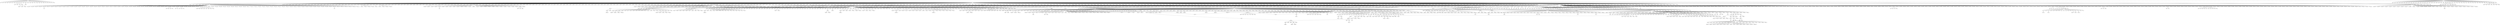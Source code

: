 digraph {
"A"->"A.1"
"A"->"A.11"
"A"->"A.12"
"A"->"A.15"
"A"->"A.16"
"A"->"A.17"
"A"->"A.18"
"A"->"A.19"
"A"->"A.2"
"A.2"->"A.2.2"
"A.2"->"A.2.3"
"A.2"->"A.2.4"
"A.2"->"A.2.5"
"A.2.5"->"A.2.5.1"
"A.2.5"->"A.2.5.2"
"A.2.5"->"A.2.5.3"
"A"->"A.21"
"A"->"A.22"
"A"->"A.23"
"A.23"->"A.23.1"
"A"->"A.24"
"A"->"A.25"
"A"->"A.26"
"A"->"A.27"
"A"->"A.28"
"A"->"A.29"
"A"->"A.3"
"A"->"A.30"
"A"->"A.4"
"A"->"A.5"
"A"->"A.6"
"A"->"A.7"
"A"->"A.9"
"B.1.177.15"->"AA.1"
"B.1.177.15"->"AA.2"
"B.1.177.15"->"AA.3"
"B.1.177.15"->"AA.4"
"B.1.177.15"->"AA.5"
"B.1.177.15"->"AA.6"
"B.1.177.15"->"AA.7"
"B.1.177.15"->"AA.8"
"B.1.160.16"->"AB.1"
"B.1.1.405"->"AC.1"
"B.1.1.315"->"AD.1"
"B.1.1.315"->"AD.2"
"AD.2"->"AD.2.1"
"B.1.1.306"->"AE.1"
"B.1.1.306"->"AE.2"
"B.1.1.306"->"AE.3"
"B.1.1.306"->"AE.4"
"B.1.1.306"->"AE.5"
"B.1.1.306"->"AE.6"
"B.1.1.306"->"AE.7"
"B.1.1.306"->"AE.8"
"B.1.1.305"->"AF.1"
"B.1.1.297"->"AG.1"
"B.1.1.241"->"AH.1"
"B.1.1.241"->"AH.2"
"B.1.1.241"->"AH.3"
"B.1.1.240"->"AJ.1"
"B.1.1.232"->"AK.1"
"B.1.1.232"->"AK.2"
"B.1.1.231"->"AL.1"
"B.1.1.216"->"AM.1"
"B.1.1.216"->"AM.2"
"B.1.1.216"->"AM.3"
"B.1.1.216"->"AM.4"
"B.1.1.200"->"AN.1"
"B.1.1.70"->"AP.1"
"B.1.1.39"->"AQ.1"
"B.1.1.39"->"AQ.2"
"B.1.1.317"->"AS.1"
"B.1.1.317"->"AS.2"
"B.1.1.370"->"AT.1"
"B.1.466.2"->"AU.1"
"B.1.466.2"->"AU.2"
"B.1.466.2"->"AU.3"
"B.1.1.482"->"AV.1"
"B.1.1.464"->"AW.1"
"B.1.617.2"->"AY.1"
"B.1.617.2"->"AY.10"
"B.1.617.2"->"AY.100"
"B.1.617.2"->"AY.101"
"B.1.617.2"->"AY.102"
"AY.102"->"AY.102.1"
"AY.102"->"AY.102.2"
"B.1.617.2"->"AY.103"
"AY.103"->"AY.103.1"
"AY.103"->"AY.103.2"
"B.1.617.2"->"AY.104"
"B.1.617.2"->"AY.105"
"B.1.617.2"->"AY.106"
"B.1.617.2"->"AY.107"
"B.1.617.2"->"AY.108"
"B.1.617.2"->"AY.109"
"B.1.617.2"->"AY.11"
"B.1.617.2"->"AY.110"
"B.1.617.2"->"AY.111"
"B.1.617.2"->"AY.112"
"AY.112"->"AY.112.1"
"AY.112"->"AY.112.2"
"AY.112"->"AY.112.3"
"B.1.617.2"->"AY.113"
"B.1.617.2"->"AY.114"
"B.1.617.2"->"AY.116"
"AY.116"->"AY.116.1"
"B.1.617.2"->"AY.117"
"B.1.617.2"->"AY.118"
"B.1.617.2"->"AY.119"
"AY.119"->"AY.119.1"
"AY.119"->"AY.119.2"
"B.1.617.2"->"AY.120"
"AY.120"->"AY.120.1"
"AY.120"->"AY.120.2"
"AY.120.2"->"AY.120.2.1"
"B.1.617.2"->"AY.121"
"AY.121"->"AY.121.1"
"B.1.617.2"->"AY.122"
"AY.122"->"AY.122.1"
"AY.122"->"AY.122.2"
"AY.122"->"AY.122.3"
"AY.122"->"AY.122.4"
"AY.122"->"AY.122.5"
"AY.122"->"AY.122.6"
"B.1.617.2"->"AY.123"
"AY.123"->"AY.123.1"
"B.1.617.2"->"AY.124"
"AY.124"->"AY.124.1"
"AY.124.1"->"AY.124.1.1"
"B.1.617.2"->"AY.125"
"AY.125"->"AY.125.1"
"B.1.617.2"->"AY.126"
"B.1.617.2"->"AY.127"
"AY.127"->"AY.127.1"
"AY.127"->"AY.127.2"
"AY.127"->"AY.127.3"
"B.1.617.2"->"AY.128"
"B.1.617.2"->"AY.129"
"B.1.617.2"->"AY.13"
"B.1.617.2"->"AY.130"
"B.1.617.2"->"AY.131"
"B.1.617.2"->"AY.132"
"B.1.617.2"->"AY.133"
"B.1.617.2"->"AY.134"
"B.1.617.2"->"AY.14"
"B.1.617.2"->"AY.15"
"B.1.617.2"->"AY.16"
"AY.16"->"AY.16.1"
"B.1.617.2"->"AY.17"
"B.1.617.2"->"AY.18"
"B.1.617.2"->"AY.19"
"B.1.617.2"->"AY.2"
"B.1.617.2"->"AY.20"
"AY.20"->"AY.20.1"
"B.1.617.2"->"AY.21"
"B.1.617.2"->"AY.22"
"B.1.617.2"->"AY.23"
"AY.23"->"AY.23.1"
"AY.23"->"AY.23.2"
"B.1.617.2"->"AY.24"
"AY.24"->"AY.24.1"
"B.1.617.2"->"AY.25"
"AY.25"->"AY.25.1"
"AY.25.1"->"AY.25.1.1"
"AY.25.1"->"AY.25.1.2"
"AY.25"->"AY.25.2"
"AY.25"->"AY.25.3"
"B.1.617.2"->"AY.26"
"AY.26"->"AY.26.1"
"B.1.617.2"->"AY.27"
"B.1.617.2"->"AY.28"
"B.1.617.2"->"AY.29"
"AY.29"->"AY.29.1"
"AY.29"->"AY.29.2"
"B.1.617.2"->"AY.3"
"AY.3"->"AY.3.1"
"AY.3"->"AY.3.2"
"AY.3"->"AY.3.3"
"AY.3"->"AY.3.4"
"B.1.617.2"->"AY.30"
"B.1.617.2"->"AY.31"
"B.1.617.2"->"AY.32"
"B.1.617.2"->"AY.33"
"AY.33"->"AY.33.1"
"AY.33"->"AY.33.2"
"B.1.617.2"->"AY.34"
"AY.34"->"AY.34.1"
"AY.34.1"->"AY.34.1.1"
"AY.34"->"AY.34.2"
"B.1.617.2"->"AY.35"
"B.1.617.2"->"AY.36"
"AY.36"->"AY.36.1"
"B.1.617.2"->"AY.37"
"B.1.617.2"->"AY.38"
"B.1.617.2"->"AY.39"
"AY.39"->"AY.39.1"
"AY.39.1"->"AY.39.1.1"
"AY.39.1"->"AY.39.1.2"
"AY.39.1"->"AY.39.1.3"
"AY.39.1"->"AY.39.1.4"
"AY.39"->"AY.39.2"
"AY.39"->"AY.39.3"
"B.1.617.2"->"AY.4"
"AY.4"->"AY.4.1"
"AY.4"->"AY.4.10"
"AY.4"->"AY.4.11"
"AY.4"->"AY.4.12"
"AY.4"->"AY.4.13"
"AY.4"->"AY.4.14"
"AY.4"->"AY.4.15"
"AY.4"->"AY.4.16"
"AY.4"->"AY.4.17"
"AY.4"->"AY.4.2"
"AY.4.2"->"AY.4.2.1"
"AY.4.2"->"AY.4.2.2"
"AY.4.2"->"AY.4.2.3"
"AY.4.2"->"AY.4.2.4"
"AY.4.2"->"AY.4.2.5"
"AY.4"->"AY.4.3"
"AY.4"->"AY.4.4"
"AY.4"->"AY.4.5"
"AY.4"->"AY.4.6"
"AY.4"->"AY.4.7"
"AY.4"->"AY.4.8"
"AY.4"->"AY.4.9"
"B.1.617.2"->"AY.40"
"B.1.617.2"->"AY.41"
"B.1.617.2"->"AY.42"
"AY.42"->"AY.42.1"
"B.1.617.2"->"AY.43"
"AY.43"->"AY.43.1"
"AY.43"->"AY.43.2"
"AY.43"->"AY.43.3"
"AY.43"->"AY.43.4"
"AY.43"->"AY.43.5"
"AY.43"->"AY.43.6"
"AY.43"->"AY.43.7"
"AY.43"->"AY.43.8"
"AY.43"->"AY.43.9"
"B.1.617.2"->"AY.44"
"B.1.617.2"->"AY.45"
"B.1.617.2"->"AY.46"
"AY.46"->"AY.46.1"
"AY.46"->"AY.46.2"
"AY.46"->"AY.46.3"
"AY.46"->"AY.46.4"
"AY.46"->"AY.46.5"
"AY.46"->"AY.46.6"
"AY.46.6"->"AY.46.6.1"
"B.1.617.2"->"AY.47"
"B.1.617.2"->"AY.48"
"B.1.617.2"->"AY.49"
"B.1.617.2"->"AY.5"
"AY.5"->"AY.5.1"
"AY.5"->"AY.5.2"
"AY.5"->"AY.5.3"
"AY.5"->"AY.5.4"
"AY.5"->"AY.5.5"
"AY.5"->"AY.5.6"
"AY.5"->"AY.5.7"
"B.1.617.2"->"AY.50"
"B.1.617.2"->"AY.51"
"B.1.617.2"->"AY.52"
"B.1.617.2"->"AY.53"
"B.1.617.2"->"AY.54"
"B.1.617.2"->"AY.55"
"B.1.617.2"->"AY.56"
"B.1.617.2"->"AY.57"
"B.1.617.2"->"AY.58"
"B.1.617.2"->"AY.59"
"B.1.617.2"->"AY.6"
"B.1.617.2"->"AY.60"
"B.1.617.2"->"AY.61"
"B.1.617.2"->"AY.62"
"B.1.617.2"->"AY.63"
"B.1.617.2"->"AY.64"
"B.1.617.2"->"AY.65"
"B.1.617.2"->"AY.66"
"B.1.617.2"->"AY.67"
"B.1.617.2"->"AY.68"
"B.1.617.2"->"AY.69"
"B.1.617.2"->"AY.7"
"AY.7"->"AY.7.1"
"AY.7"->"AY.7.2"
"B.1.617.2"->"AY.70"
"B.1.617.2"->"AY.71"
"B.1.617.2"->"AY.72"
"B.1.617.2"->"AY.73"
"B.1.617.2"->"AY.74"
"B.1.617.2"->"AY.75"
"AY.75"->"AY.75.2"
"AY.75"->"AY.75.3"
"B.1.617.2"->"AY.76"
"B.1.617.2"->"AY.77"
"B.1.617.2"->"AY.78"
"B.1.617.2"->"AY.79"
"B.1.617.2"->"AY.8"
"B.1.617.2"->"AY.80"
"B.1.617.2"->"AY.81"
"B.1.617.2"->"AY.82"
"B.1.617.2"->"AY.83"
"B.1.617.2"->"AY.84"
"B.1.617.2"->"AY.85"
"B.1.617.2"->"AY.86"
"B.1.617.2"->"AY.87"
"B.1.617.2"->"AY.88"
"B.1.617.2"->"AY.9"
"AY.9"->"AY.9.2"
"AY.9.2"->"AY.9.2.1"
"AY.9.2"->"AY.9.2.2"
"B.1.617.2"->"AY.90"
"B.1.617.2"->"AY.91"
"AY.91"->"AY.91.1"
"B.1.617.2"->"AY.92"
"B.1.617.2"->"AY.93"
"B.1.617.2"->"AY.94"
"B.1.617.2"->"AY.95"
"B.1.617.2"->"AY.98"
"AY.98"->"AY.98.1"
"AY.98.1"->"AY.98.1.1"
"B.1.617.2"->"AY.99"
"AY.99"->"AY.99.1"
"AY.99"->"AY.99.2"
"B.1.1.318"->"AZ.1"
"B.1.1.318"->"AZ.2"
"AZ.2"->"AZ.2.1"
"B.1.1.318"->"AZ.3"
"B.1.1.318"->"AZ.4"
"B.1.1.318"->"AZ.5"
"B.1.1.318"->"AZ.6"
"B"->"B.1"
"B.1"->"B.1.1"
"B.1.1"->"B.1.1.1"
"B.1.1"->"B.1.1.10"
"B.1.1"->"B.1.1.100"
"B.1.1"->"B.1.1.101"
"B.1.1"->"B.1.1.107"
"B.1.1"->"B.1.1.109"
"B.1.1"->"B.1.1.110"
"B.1.1"->"B.1.1.111"
"B.1.1"->"B.1.1.112"
"B.1.1"->"B.1.1.113"
"B.1.1"->"B.1.1.114"
"B.1.1"->"B.1.1.115"
"B.1.1"->"B.1.1.116"
"B.1.1"->"B.1.1.117"
"B.1.1"->"B.1.1.118"
"B.1.1"->"B.1.1.119"
"B.1.1"->"B.1.1.12"
"B.1.1"->"B.1.1.120"
"B.1.1"->"B.1.1.121"
"B.1.1"->"B.1.1.122"
"B.1.1"->"B.1.1.123"
"B.1.1"->"B.1.1.125"
"B.1.1"->"B.1.1.127"
"B.1.1"->"B.1.1.128"
"B.1.1"->"B.1.1.129"
"B.1.1"->"B.1.1.13"
"B.1.1"->"B.1.1.130"
"B.1.1"->"B.1.1.132"
"B.1.1"->"B.1.1.133"
"B.1.1"->"B.1.1.134"
"B.1.1"->"B.1.1.135"
"B.1.1"->"B.1.1.136"
"B.1.1"->"B.1.1.137"
"B.1.1"->"B.1.1.138"
"B.1.1"->"B.1.1.139"
"B.1.1"->"B.1.1.14"
"B.1.1"->"B.1.1.141"
"B.1.1"->"B.1.1.142"
"B.1.1"->"B.1.1.144"
"B.1.1"->"B.1.1.145"
"B.1.1"->"B.1.1.147"
"B.1.1"->"B.1.1.148"
"B.1.1"->"B.1.1.149"
"B.1.1"->"B.1.1.15"
"B.1.1"->"B.1.1.152"
"B.1.1"->"B.1.1.153"
"B.1.1"->"B.1.1.154"
"B.1.1"->"B.1.1.155"
"B.1.1"->"B.1.1.157"
"B.1.1"->"B.1.1.158"
"B.1.1"->"B.1.1.159"
"B.1.1"->"B.1.1.16"
"B.1.1"->"B.1.1.160"
"B.1.1"->"B.1.1.161"
"B.1.1"->"B.1.1.162"
"B.1.1"->"B.1.1.163"
"B.1.1"->"B.1.1.164"
"B.1.1"->"B.1.1.165"
"B.1.1"->"B.1.1.166"
"B.1.1"->"B.1.1.168"
"B.1.1"->"B.1.1.169"
"B.1.1"->"B.1.1.17"
"B.1.1"->"B.1.1.170"
"B.1.1"->"B.1.1.171"
"B.1.1"->"B.1.1.172"
"B.1.1"->"B.1.1.174"
"B.1.1"->"B.1.1.175"
"B.1.1"->"B.1.1.176"
"B.1.1"->"B.1.1.177"
"B.1.1"->"B.1.1.178"
"B.1.1"->"B.1.1.180"
"B.1.1"->"B.1.1.181"
"B.1.1"->"B.1.1.182"
"B.1.1"->"B.1.1.184"
"B.1.1"->"B.1.1.185"
"B.1.1"->"B.1.1.186"
"B.1.1"->"B.1.1.187"
"B.1.1"->"B.1.1.189"
"B.1.1"->"B.1.1.190"
"B.1.1"->"B.1.1.191"
"B.1.1"->"B.1.1.192"
"B.1.1"->"B.1.1.193"
"B.1.1"->"B.1.1.194"
"B.1.1"->"B.1.1.196"
"B.1.1"->"B.1.1.197"
"B.1.1"->"B.1.1.198"
"B.1.1"->"B.1.1.200"
"B.1.1"->"B.1.1.201"
"B.1.1"->"B.1.1.202"
"B.1.1"->"B.1.1.203"
"B.1.1"->"B.1.1.204"
"B.1.1"->"B.1.1.205"
"B.1.1"->"B.1.1.207"
"B.1.1"->"B.1.1.208"
"B.1.1"->"B.1.1.209"
"B.1.1"->"B.1.1.210"
"B.1.1"->"B.1.1.213"
"B.1.1"->"B.1.1.214"
"B.1.1"->"B.1.1.216"
"B.1.1"->"B.1.1.217"
"B.1.1"->"B.1.1.218"
"B.1.1"->"B.1.1.219"
"B.1.1"->"B.1.1.220"
"B.1.1"->"B.1.1.221"
"B.1.1"->"B.1.1.222"
"B.1.1"->"B.1.1.224"
"B.1.1"->"B.1.1.225"
"B.1.1"->"B.1.1.226"
"B.1.1"->"B.1.1.227"
"B.1.1"->"B.1.1.228"
"B.1.1"->"B.1.1.229"
"B.1.1"->"B.1.1.230"
"B.1.1"->"B.1.1.231"
"B.1.1"->"B.1.1.232"
"B.1.1"->"B.1.1.234"
"B.1.1"->"B.1.1.236"
"B.1.1"->"B.1.1.237"
"B.1.1"->"B.1.1.239"
"B.1.1"->"B.1.1.240"
"B.1.1"->"B.1.1.241"
"B.1.1"->"B.1.1.242"
"B.1.1"->"B.1.1.243"
"B.1.1"->"B.1.1.244"
"B.1.1"->"B.1.1.249"
"B.1.1"->"B.1.1.25"
"B.1.1"->"B.1.1.251"
"B.1.1"->"B.1.1.253"
"B.1.1"->"B.1.1.254"
"B.1.1"->"B.1.1.255"
"B.1.1"->"B.1.1.256"
"B.1.1"->"B.1.1.257"
"B.1.1"->"B.1.1.258"
"B.1.1"->"B.1.1.26"
"B.1.1"->"B.1.1.261"
"B.1.1"->"B.1.1.262"
"B.1.1"->"B.1.1.263"
"B.1.1"->"B.1.1.265"
"B.1.1"->"B.1.1.266"
"B.1.1"->"B.1.1.267"
"B.1.1"->"B.1.1.268"
"B.1.1"->"B.1.1.269"
"B.1.1"->"B.1.1.27"
"B.1.1"->"B.1.1.270"
"B.1.1"->"B.1.1.271"
"B.1.1"->"B.1.1.272"
"B.1.1"->"B.1.1.273"
"B.1.1"->"B.1.1.274"
"B.1.1"->"B.1.1.275"
"B.1.1"->"B.1.1.277"
"B.1.1"->"B.1.1.279"
"B.1.1"->"B.1.1.28"
"B.1.1"->"B.1.1.280"
"B.1.1"->"B.1.1.282"
"B.1.1"->"B.1.1.283"
"B.1.1"->"B.1.1.284"
"B.1.1"->"B.1.1.285"
"B.1.1"->"B.1.1.286"
"B.1.1"->"B.1.1.288"
"B.1.1"->"B.1.1.289"
"B.1.1"->"B.1.1.29"
"B.1.1"->"B.1.1.290"
"B.1.1"->"B.1.1.291"
"B.1.1"->"B.1.1.294"
"B.1.1"->"B.1.1.296"
"B.1.1"->"B.1.1.297"
"B.1.1"->"B.1.1.298"
"B.1.1"->"B.1.1.299"
"B.1.1"->"B.1.1.3"
"B.1.1"->"B.1.1.30"
"B.1.1"->"B.1.1.300"
"B.1.1"->"B.1.1.301"
"B.1.1"->"B.1.1.302"
"B.1.1"->"B.1.1.303"
"B.1.1"->"B.1.1.304"
"B.1.1"->"B.1.1.305"
"B.1.1"->"B.1.1.306"
"B.1.1"->"B.1.1.307"
"B.1.1"->"B.1.1.308"
"B.1.1"->"B.1.1.309"
"B.1.1"->"B.1.1.31"
"B.1.1"->"B.1.1.310"
"B.1.1"->"B.1.1.311"
"B.1.1"->"B.1.1.312"
"B.1.1"->"B.1.1.315"
"B.1.1"->"B.1.1.316"
"B.1.1"->"B.1.1.317"
"B.1.1"->"B.1.1.318"
"B.1.1"->"B.1.1.319"
"B.1.1"->"B.1.1.320"
"B.1.1"->"B.1.1.322"
"B.1.1"->"B.1.1.323"
"B.1.1"->"B.1.1.324"
"B.1.1"->"B.1.1.325"
"B.1.1"->"B.1.1.326"
"B.1.1"->"B.1.1.327"
"B.1.1"->"B.1.1.328"
"B.1.1"->"B.1.1.329"
"B.1.1"->"B.1.1.33"
"B.1.1"->"B.1.1.330"
"B.1.1"->"B.1.1.331"
"B.1.1"->"B.1.1.332"
"B.1.1"->"B.1.1.333"
"B.1.1"->"B.1.1.334"
"B.1.1"->"B.1.1.335"
"B.1.1"->"B.1.1.336"
"B.1.1"->"B.1.1.337"
"B.1.1"->"B.1.1.338"
"B.1.1"->"B.1.1.339"
"B.1.1"->"B.1.1.34"
"B.1.1"->"B.1.1.340"
"B.1.1"->"B.1.1.341"
"B.1.1"->"B.1.1.342"
"B.1.1"->"B.1.1.343"
"B.1.1"->"B.1.1.344"
"B.1.1"->"B.1.1.345"
"B.1.1"->"B.1.1.346"
"B.1.1"->"B.1.1.347"
"B.1.1"->"B.1.1.348"
"B.1.1"->"B.1.1.349"
"B.1.1"->"B.1.1.350"
"B.1.1"->"B.1.1.351"
"B.1.1"->"B.1.1.352"
"B.1.1"->"B.1.1.353"
"B.1.1"->"B.1.1.354"
"B.1.1"->"B.1.1.355"
"B.1.1"->"B.1.1.356"
"B.1.1"->"B.1.1.357"
"B.1.1"->"B.1.1.358"
"B.1.1"->"B.1.1.359"
"B.1.1"->"B.1.1.360"
"B.1.1"->"B.1.1.361"
"B.1.1"->"B.1.1.362"
"B.1.1"->"B.1.1.363"
"B.1.1"->"B.1.1.364"
"B.1.1"->"B.1.1.365"
"B.1.1"->"B.1.1.366"
"B.1.1"->"B.1.1.367"
"B.1.1"->"B.1.1.368"
"B.1.1"->"B.1.1.369"
"B.1.1"->"B.1.1.37"
"B.1.1"->"B.1.1.370"
"B.1.1"->"B.1.1.371"
"B.1.1"->"B.1.1.372"
"B.1.1"->"B.1.1.373"
"B.1.1"->"B.1.1.374"
"B.1.1"->"B.1.1.375"
"B.1.1"->"B.1.1.376"
"B.1.1"->"B.1.1.377"
"B.1.1"->"B.1.1.378"
"B.1.1"->"B.1.1.379"
"B.1.1"->"B.1.1.38"
"B.1.1"->"B.1.1.380"
"B.1.1"->"B.1.1.381"
"B.1.1"->"B.1.1.382"
"B.1.1"->"B.1.1.383"
"B.1.1"->"B.1.1.384"
"B.1.1"->"B.1.1.385"
"B.1.1"->"B.1.1.386"
"B.1.1"->"B.1.1.387"
"B.1.1"->"B.1.1.388"
"B.1.1"->"B.1.1.389"
"B.1.1"->"B.1.1.39"
"B.1.1"->"B.1.1.391"
"B.1.1"->"B.1.1.392"
"B.1.1"->"B.1.1.393"
"B.1.1"->"B.1.1.394"
"B.1.1"->"B.1.1.395"
"B.1.1"->"B.1.1.396"
"B.1.1"->"B.1.1.397"
"B.1.1"->"B.1.1.398"
"B.1.1"->"B.1.1.399"
"B.1.1"->"B.1.1.4"
"B.1.1"->"B.1.1.40"
"B.1.1"->"B.1.1.400"
"B.1.1"->"B.1.1.401"
"B.1.1"->"B.1.1.402"
"B.1.1"->"B.1.1.403"
"B.1.1"->"B.1.1.404"
"B.1.1"->"B.1.1.405"
"B.1.1"->"B.1.1.406"
"B.1.1"->"B.1.1.407"
"B.1.1"->"B.1.1.408"
"B.1.1"->"B.1.1.409"
"B.1.1"->"B.1.1.41"
"B.1.1"->"B.1.1.410"
"B.1.1"->"B.1.1.411"
"B.1.1"->"B.1.1.412"
"B.1.1"->"B.1.1.413"
"B.1.1"->"B.1.1.414"
"B.1.1"->"B.1.1.415"
"B.1.1"->"B.1.1.416"
"B.1.1"->"B.1.1.417"
"B.1.1"->"B.1.1.418"
"B.1.1"->"B.1.1.419"
"B.1.1"->"B.1.1.420"
"B.1.1"->"B.1.1.421"
"B.1.1"->"B.1.1.422"
"B.1.1"->"B.1.1.423"
"B.1.1"->"B.1.1.424"
"B.1.1"->"B.1.1.425"
"B.1.1"->"B.1.1.426"
"B.1.1"->"B.1.1.427"
"B.1.1"->"B.1.1.428"
"B.1.1"->"B.1.1.429"
"B.1.1"->"B.1.1.43"
"B.1.1"->"B.1.1.430"
"B.1.1"->"B.1.1.431"
"B.1.1"->"B.1.1.432"
"B.1.1"->"B.1.1.433"
"B.1.1"->"B.1.1.434"
"B.1.1"->"B.1.1.435"
"B.1.1"->"B.1.1.436"
"B.1.1"->"B.1.1.437"
"B.1.1"->"B.1.1.438"
"B.1.1"->"B.1.1.44"
"B.1.1"->"B.1.1.440"
"B.1.1"->"B.1.1.441"
"B.1.1"->"B.1.1.442"
"B.1.1"->"B.1.1.444"
"B.1.1"->"B.1.1.445"
"B.1.1"->"B.1.1.446"
"B.1.1"->"B.1.1.447"
"B.1.1"->"B.1.1.448"
"B.1.1"->"B.1.1.449"
"B.1.1"->"B.1.1.45"
"B.1.1"->"B.1.1.450"
"B.1.1"->"B.1.1.451"
"B.1.1"->"B.1.1.452"
"B.1.1"->"B.1.1.453"
"B.1.1"->"B.1.1.456"
"B.1.1"->"B.1.1.458"
"B.1.1"->"B.1.1.459"
"B.1.1"->"B.1.1.46"
"B.1.1"->"B.1.1.461"
"B.1.1"->"B.1.1.462"
"B.1.1"->"B.1.1.463"
"B.1.1"->"B.1.1.464"
"B.1.1"->"B.1.1.465"
"B.1.1"->"B.1.1.466"
"B.1.1"->"B.1.1.467"
"B.1.1"->"B.1.1.47"
"B.1.1"->"B.1.1.48"
"B.1.1"->"B.1.1.480"
"B.1.1"->"B.1.1.481"
"B.1.1"->"B.1.1.482"
"B.1.1"->"B.1.1.483"
"B.1.1"->"B.1.1.484"
"B.1.1"->"B.1.1.485"
"B.1.1"->"B.1.1.486"
"B.1.1"->"B.1.1.487"
"B.1.1"->"B.1.1.49"
"B.1.1"->"B.1.1.5"
"B.1.1"->"B.1.1.50"
"B.1.1"->"B.1.1.500"
"B.1.1"->"B.1.1.506"
"B.1.1"->"B.1.1.507"
"B.1.1"->"B.1.1.51"
"B.1.1"->"B.1.1.512"
"B.1.1"->"B.1.1.513"
"B.1.1"->"B.1.1.514"
"B.1.1"->"B.1.1.515"
"B.1.1"->"B.1.1.516"
"B.1.1"->"B.1.1.517"
"B.1.1"->"B.1.1.518"
"B.1.1"->"B.1.1.519"
"B.1.1"->"B.1.1.52"
"B.1.1"->"B.1.1.521"
"B.1.1"->"B.1.1.522"
"B.1.1"->"B.1.1.523"
"B.1.1"->"B.1.1.524"
"B.1.1"->"B.1.1.525"
"B.1.1"->"B.1.1.526"
"B.1.1"->"B.1.1.528"
"B.1.1"->"B.1.1.53"
"B.1.1"->"B.1.1.54"
"B.1.1"->"B.1.1.55"
"B.1.1"->"B.1.1.56"
"B.1.1"->"B.1.1.57"
"B.1.1"->"B.1.1.58"
"B.1.1"->"B.1.1.59"
"B.1.1"->"B.1.1.61"
"B.1.1"->"B.1.1.62"
"B.1.1"->"B.1.1.63"
"B.1.1"->"B.1.1.67"
"B.1.1"->"B.1.1.7"
"B.1.1"->"B.1.1.70"
"B.1.1"->"B.1.1.71"
"B.1.1"->"B.1.1.72"
"B.1.1"->"B.1.1.74"
"B.1.1"->"B.1.1.75"
"B.1.1"->"B.1.1.77"
"B.1.1"->"B.1.1.8"
"B.1.1"->"B.1.1.82"
"B.1.1"->"B.1.1.83"
"B.1.1"->"B.1.1.84"
"B.1.1"->"B.1.1.86"
"B.1.1"->"B.1.1.87"
"B.1.1"->"B.1.1.88"
"B.1.1"->"B.1.1.89"
"B.1.1"->"B.1.1.90"
"B.1.1"->"B.1.1.91"
"B.1.1"->"B.1.1.92"
"B.1.1"->"B.1.1.93"
"B.1.1"->"B.1.1.95"
"B.1.1"->"B.1.1.97"
"B.1.1"->"B.1.1.98"
"B.1.1"->"B.1.1.99"
"B.1"->"B.1.103"
"B.1"->"B.1.104"
"B.1"->"B.1.105"
"B.1"->"B.1.106"
"B.1"->"B.1.108"
"B.1"->"B.1.110"
"B.1.110"->"B.1.110.1"
"B.1.110"->"B.1.110.2"
"B.1.110"->"B.1.110.3"
"B.1"->"B.1.111"
"B.1"->"B.1.112"
"B.1"->"B.1.113"
"B.1"->"B.1.115"
"B.1"->"B.1.116"
"B.1"->"B.1.117"
"B.1"->"B.1.118"
"B.1"->"B.1.119"
"B.1"->"B.1.12"
"B.1"->"B.1.120"
"B.1"->"B.1.124"
"B.1"->"B.1.126"
"B.1"->"B.1.127"
"B.1"->"B.1.128"
"B.1"->"B.1.13"
"B.1"->"B.1.131"
"B.1"->"B.1.134"
"B.1"->"B.1.137"
"B.1"->"B.1.139"
"B.1"->"B.1.14"
"B.1"->"B.1.140"
"B.1"->"B.1.142"
"B.1"->"B.1.143"
"B.1"->"B.1.145"
"B.1"->"B.1.146"
"B.1"->"B.1.147"
"B.1"->"B.1.149"
"B.1"->"B.1.151"
"B.1"->"B.1.153"
"B.1"->"B.1.157"
"B.1"->"B.1.158"
"B.1"->"B.1.159"
"B.1"->"B.1.160"
"B.1.160"->"B.1.160.10"
"B.1.160"->"B.1.160.11"
"B.1.160"->"B.1.160.12"
"B.1.160"->"B.1.160.13"
"B.1.160"->"B.1.160.14"
"B.1.160"->"B.1.160.15"
"B.1.160"->"B.1.160.16"
"B.1.160"->"B.1.160.17"
"B.1.160"->"B.1.160.18"
"B.1.160"->"B.1.160.19"
"B.1.160"->"B.1.160.20"
"B.1.160"->"B.1.160.21"
"B.1.160"->"B.1.160.22"
"B.1.160"->"B.1.160.23"
"B.1.160"->"B.1.160.24"
"B.1.160"->"B.1.160.25"
"B.1.160"->"B.1.160.26"
"B.1.160"->"B.1.160.27"
"B.1.160"->"B.1.160.28"
"B.1.160"->"B.1.160.29"
"B.1.160"->"B.1.160.30"
"B.1.160"->"B.1.160.31"
"B.1.160"->"B.1.160.32"
"B.1.160"->"B.1.160.33"
"B.1.160"->"B.1.160.7"
"B.1.160"->"B.1.160.8"
"B.1.160"->"B.1.160.9"
"B.1"->"B.1.161"
"B.1"->"B.1.162"
"B.1"->"B.1.163"
"B.1"->"B.1.164"
"B.1"->"B.1.165"
"B.1"->"B.1.166"
"B.1"->"B.1.167"
"B.1"->"B.1.168"
"B.1"->"B.1.169"
"B.1"->"B.1.170"
"B.1"->"B.1.173"
"B.1"->"B.1.177"
"B.1.177"->"B.1.177.10"
"B.1.177"->"B.1.177.11"
"B.1.177"->"B.1.177.12"
"B.1.177"->"B.1.177.14"
"B.1.177"->"B.1.177.15"
"B.1.177"->"B.1.177.16"
"B.1.177"->"B.1.177.17"
"B.1.177"->"B.1.177.18"
"B.1.177"->"B.1.177.19"
"B.1.177"->"B.1.177.2"
"B.1.177"->"B.1.177.20"
"B.1.177"->"B.1.177.21"
"B.1.177"->"B.1.177.23"
"B.1.177"->"B.1.177.24"
"B.1.177"->"B.1.177.25"
"B.1.177"->"B.1.177.26"
"B.1.177"->"B.1.177.27"
"B.1.177"->"B.1.177.28"
"B.1.177"->"B.1.177.29"
"B.1.177"->"B.1.177.3"
"B.1.177"->"B.1.177.30"
"B.1.177"->"B.1.177.31"
"B.1.177"->"B.1.177.32"
"B.1.177"->"B.1.177.33"
"B.1.177"->"B.1.177.34"
"B.1.177"->"B.1.177.35"
"B.1.177"->"B.1.177.36"
"B.1.177"->"B.1.177.37"
"B.1.177"->"B.1.177.38"
"B.1.177"->"B.1.177.39"
"B.1.177"->"B.1.177.4"
"B.1.177"->"B.1.177.40"
"B.1.177"->"B.1.177.41"
"B.1.177"->"B.1.177.42"
"B.1.177"->"B.1.177.43"
"B.1.177"->"B.1.177.44"
"B.1.177"->"B.1.177.45"
"B.1.177"->"B.1.177.46"
"B.1.177"->"B.1.177.47"
"B.1.177"->"B.1.177.48"
"B.1.177"->"B.1.177.49"
"B.1.177"->"B.1.177.5"
"B.1.177"->"B.1.177.50"
"B.1.177"->"B.1.177.51"
"B.1.177"->"B.1.177.52"
"B.1.177"->"B.1.177.53"
"B.1.177"->"B.1.177.54"
"B.1.177"->"B.1.177.55"
"B.1.177"->"B.1.177.56"
"B.1.177"->"B.1.177.57"
"B.1.177"->"B.1.177.58"
"B.1.177"->"B.1.177.59"
"B.1.177"->"B.1.177.6"
"B.1.177"->"B.1.177.60"
"B.1.177"->"B.1.177.61"
"B.1.177"->"B.1.177.62"
"B.1.177"->"B.1.177.63"
"B.1.177"->"B.1.177.64"
"B.1.177"->"B.1.177.65"
"B.1.177"->"B.1.177.66"
"B.1.177"->"B.1.177.67"
"B.1.177"->"B.1.177.68"
"B.1.177"->"B.1.177.69"
"B.1.177"->"B.1.177.7"
"B.1.177"->"B.1.177.70"
"B.1.177"->"B.1.177.71"
"B.1.177"->"B.1.177.72"
"B.1.177"->"B.1.177.73"
"B.1.177"->"B.1.177.74"
"B.1.177"->"B.1.177.75"
"B.1.177"->"B.1.177.76"
"B.1.177"->"B.1.177.77"
"B.1.177"->"B.1.177.78"
"B.1.177"->"B.1.177.8"
"B.1.177"->"B.1.177.80"
"B.1.177"->"B.1.177.81"
"B.1.177"->"B.1.177.82"
"B.1.177"->"B.1.177.83"
"B.1.177"->"B.1.177.84"
"B.1.177"->"B.1.177.85"
"B.1.177"->"B.1.177.86"
"B.1.177"->"B.1.177.87"
"B.1.177"->"B.1.177.88"
"B.1.177"->"B.1.177.89"
"B.1.177"->"B.1.177.9"
"B.1"->"B.1.178"
"B.1"->"B.1.179"
"B.1"->"B.1.180"
"B.1"->"B.1.181"
"B.1"->"B.1.182"
"B.1"->"B.1.184"
"B.1"->"B.1.187"
"B.1"->"B.1.188"
"B.1"->"B.1.189"
"B.1"->"B.1.190"
"B.1"->"B.1.192"
"B.1"->"B.1.194"
"B.1"->"B.1.195"
"B.1"->"B.1.198"
"B.1"->"B.1.199"
"B.1"->"B.1.2"
"B.1"->"B.1.201"
"B.1"->"B.1.203"
"B.1"->"B.1.205"
"B.1"->"B.1.206"
"B.1"->"B.1.208"
"B.1"->"B.1.210"
"B.1"->"B.1.211"
"B.1"->"B.1.212"
"B.1"->"B.1.213"
"B.1"->"B.1.214"
"B.1.214"->"B.1.214.1"
"B.1.214"->"B.1.214.2"
"B.1.214"->"B.1.214.3"
"B.1.214"->"B.1.214.4"
"B.1"->"B.1.215"
"B.1"->"B.1.218"
"B.1"->"B.1.219"
"B.1"->"B.1.22"
"B.1.22"->"B.1.22.1"
"B.1"->"B.1.220"
"B.1"->"B.1.221"
"B.1.221"->"B.1.221.1"
"B.1.221"->"B.1.221.2"
"B.1.221"->"B.1.221.3"
"B.1.221"->"B.1.221.4"
"B.1"->"B.1.222"
"B.1"->"B.1.223"
"B.1"->"B.1.224"
"B.1"->"B.1.225"
"B.1"->"B.1.227"
"B.1"->"B.1.229"
"B.1"->"B.1.23"
"B.1"->"B.1.231"
"B.1"->"B.1.232"
"B.1"->"B.1.233"
"B.1"->"B.1.234"
"B.1"->"B.1.235"
"B.1"->"B.1.236"
"B.1"->"B.1.237"
"B.1"->"B.1.238"
"B.1"->"B.1.239"
"B.1"->"B.1.240"
"B.1.240"->"B.1.240.1"
"B.1.240"->"B.1.240.2"
"B.1"->"B.1.241"
"B.1"->"B.1.242"
"B.1"->"B.1.243"
"B.1.243"->"B.1.243.1"
"B.1.243"->"B.1.243.2"
"B.1"->"B.1.245"
"B.1"->"B.1.247"
"B.1"->"B.1.248"
"B.1"->"B.1.249"
"B.1"->"B.1.250"
"B.1"->"B.1.251"
"B.1"->"B.1.252"
"B.1"->"B.1.254"
"B.1"->"B.1.256"
"B.1"->"B.1.258"
"B.1.258"->"B.1.258.10"
"B.1.258"->"B.1.258.11"
"B.1.258"->"B.1.258.12"
"B.1.258"->"B.1.258.14"
"B.1.258"->"B.1.258.15"
"B.1.258"->"B.1.258.16"
"B.1.258"->"B.1.258.17"
"B.1.258"->"B.1.258.18"
"B.1.258"->"B.1.258.19"
"B.1.258"->"B.1.258.2"
"B.1.258"->"B.1.258.20"
"B.1.258"->"B.1.258.21"
"B.1.258"->"B.1.258.22"
"B.1.258"->"B.1.258.23"
"B.1.258"->"B.1.258.24"
"B.1.258"->"B.1.258.3"
"B.1.258"->"B.1.258.4"
"B.1.258"->"B.1.258.5"
"B.1.258"->"B.1.258.6"
"B.1.258"->"B.1.258.7"
"B.1.258"->"B.1.258.9"
"B.1"->"B.1.260"
"B.1"->"B.1.263"
"B.1"->"B.1.264"
"B.1.264"->"B.1.264.1"
"B.1"->"B.1.265"
"B.1"->"B.1.267"
"B.1"->"B.1.268"
"B.1"->"B.1.270"
"B.1"->"B.1.273"
"B.1"->"B.1.274"
"B.1"->"B.1.276"
"B.1"->"B.1.277"
"B.1"->"B.1.279"
"B.1"->"B.1.280"
"B.1"->"B.1.281"
"B.1"->"B.1.282"
"B.1"->"B.1.284"
"B.1"->"B.1.285"
"B.1"->"B.1.287"
"B.1"->"B.1.289"
"B.1"->"B.1.291"
"B.1"->"B.1.292"
"B.1"->"B.1.293"
"B.1"->"B.1.294"
"B.1"->"B.1.298"
"B.1"->"B.1.3"
"B.1"->"B.1.301"
"B.1"->"B.1.302"
"B.1"->"B.1.304"
"B.1"->"B.1.305"
"B.1"->"B.1.306"
"B.1"->"B.1.308"
"B.1"->"B.1.309"
"B.1"->"B.1.310"
"B.1"->"B.1.311"
"B.1"->"B.1.313"
"B.1"->"B.1.314"
"B.1"->"B.1.315"
"B.1"->"B.1.316"
"B.1"->"B.1.318"
"B.1"->"B.1.319"
"B.1"->"B.1.320"
"B.1"->"B.1.321"
"B.1"->"B.1.323"
"B.1"->"B.1.324"
"B.1"->"B.1.325"
"B.1"->"B.1.326"
"B.1"->"B.1.328"
"B.1"->"B.1.329"
"B.1"->"B.1.330"
"B.1"->"B.1.332"
"B.1"->"B.1.333"
"B.1"->"B.1.334"
"B.1"->"B.1.335"
"B.1"->"B.1.336"
"B.1"->"B.1.337"
"B.1"->"B.1.338"
"B.1"->"B.1.340"
"B.1"->"B.1.341"
"B.1"->"B.1.342"
"B.1"->"B.1.343"
"B.1"->"B.1.344"
"B.1"->"B.1.346"
"B.1"->"B.1.348"
"B.1"->"B.1.349"
"B.1"->"B.1.35"
"B.1"->"B.1.350"
"B.1.350"->"B.1.350.1"
"B.1"->"B.1.351"
"B.1.351"->"B.1.351.1"
"B.1.351"->"B.1.351.2"
"B.1.351"->"B.1.351.3"
"B.1.351"->"B.1.351.5"
"B.1"->"B.1.354"
"B.1"->"B.1.355"
"B.1"->"B.1.356"
"B.1"->"B.1.357"
"B.1"->"B.1.358"
"B.1"->"B.1.359"
"B.1"->"B.1.36"
"B.1.36"->"B.1.36.1"
"B.1.36"->"B.1.36.10"
"B.1.36"->"B.1.36.12"
"B.1.36"->"B.1.36.16"
"B.1.36"->"B.1.36.17"
"B.1.36"->"B.1.36.18"
"B.1.36"->"B.1.36.19"
"B.1.36"->"B.1.36.2"
"B.1.36"->"B.1.36.20"
"B.1.36"->"B.1.36.21"
"B.1.36"->"B.1.36.22"
"B.1.36"->"B.1.36.23"
"B.1.36"->"B.1.36.24"
"B.1.36"->"B.1.36.25"
"B.1.36"->"B.1.36.26"
"B.1.36"->"B.1.36.27"
"B.1.36"->"B.1.36.28"
"B.1.36"->"B.1.36.29"
"B.1.36"->"B.1.36.31"
"B.1.36"->"B.1.36.33"
"B.1.36"->"B.1.36.34"
"B.1.36"->"B.1.36.35"
"B.1.36"->"B.1.36.36"
"B.1.36"->"B.1.36.37"
"B.1.36"->"B.1.36.38"
"B.1.36"->"B.1.36.39"
"B.1.36"->"B.1.36.7"
"B.1.36"->"B.1.36.8"
"B.1.36"->"B.1.36.9"
"B.1"->"B.1.360"
"B.1"->"B.1.361"
"B.1"->"B.1.362"
"B.1.362"->"B.1.362.1"
"B.1.362"->"B.1.362.2"
"B.1"->"B.1.363"
"B.1"->"B.1.366"
"B.1"->"B.1.367"
"B.1"->"B.1.369"
"B.1.369"->"B.1.369.1"
"B.1"->"B.1.37"
"B.1"->"B.1.370"
"B.1"->"B.1.371"
"B.1"->"B.1.372"
"B.1"->"B.1.375"
"B.1"->"B.1.377"
"B.1"->"B.1.378"
"B.1"->"B.1.379"
"B.1"->"B.1.38"
"B.1"->"B.1.380"
"B.1"->"B.1.381"
"B.1"->"B.1.382"
"B.1"->"B.1.383"
"B.1"->"B.1.384"
"B.1"->"B.1.385"
"B.1"->"B.1.387"
"B.1"->"B.1.388"
"B.1"->"B.1.389"
"B.1"->"B.1.39"
"B.1"->"B.1.390"
"B.1"->"B.1.391"
"B.1"->"B.1.393"
"B.1"->"B.1.395"
"B.1"->"B.1.396"
"B.1"->"B.1.397"
"B.1"->"B.1.398"
"B.1"->"B.1.399"
"B.1"->"B.1.40"
"B.1"->"B.1.400"
"B.1.400"->"B.1.400.1"
"B.1"->"B.1.401"
"B.1"->"B.1.402"
"B.1"->"B.1.403"
"B.1"->"B.1.404"
"B.1"->"B.1.405"
"B.1"->"B.1.406"
"B.1"->"B.1.407"
"B.1"->"B.1.408"
"B.1"->"B.1.409"
"B.1"->"B.1.411"
"B.1"->"B.1.413"
"B.1"->"B.1.415"
"B.1.415"->"B.1.415.1"
"B.1"->"B.1.416"
"B.1.416"->"B.1.416.1"
"B.1"->"B.1.417"
"B.1"->"B.1.418"
"B.1"->"B.1.420"
"B.1"->"B.1.421"
"B.1"->"B.1.422"
"B.1"->"B.1.423"
"B.1"->"B.1.424"
"B.1"->"B.1.425"
"B.1"->"B.1.426"
"B.1"->"B.1.427"
"B.1"->"B.1.428"
"B.1.428"->"B.1.428.1"
"B.1.428"->"B.1.428.2"
"B.1.428"->"B.1.428.3"
"B.1"->"B.1.429"
"B.1.429"->"B.1.429.1"
"B.1"->"B.1.431"
"B.1"->"B.1.432"
"B.1"->"B.1.433"
"B.1"->"B.1.434"
"B.1"->"B.1.435"
"B.1"->"B.1.436"
"B.1"->"B.1.437"
"B.1"->"B.1.438"
"B.1.438"->"B.1.438.1"
"B.1.438"->"B.1.438.2"
"B.1.438"->"B.1.438.3"
"B.1.438"->"B.1.438.4"
"B.1"->"B.1.439"
"B.1"->"B.1.44"
"B.1"->"B.1.441"
"B.1"->"B.1.442"
"B.1"->"B.1.443"
"B.1"->"B.1.444"
"B.1"->"B.1.445"
"B.1"->"B.1.446"
"B.1"->"B.1.448"
"B.1"->"B.1.450"
"B.1"->"B.1.451"
"B.1"->"B.1.452"
"B.1"->"B.1.453"
"B.1"->"B.1.456"
"B.1"->"B.1.458"
"B.1"->"B.1.459"
"B.1"->"B.1.460"
"B.1"->"B.1.462"
"B.1"->"B.1.463"
"B.1"->"B.1.465"
"B.1"->"B.1.466"
"B.1.466"->"B.1.466.1"
"B.1.466"->"B.1.466.2"
"B.1"->"B.1.467"
"B.1"->"B.1.468"
"B.1"->"B.1.469"
"B.1"->"B.1.470"
"B.1"->"B.1.471"
"B.1"->"B.1.473"
"B.1"->"B.1.474"
"B.1"->"B.1.475"
"B.1"->"B.1.476"
"B.1"->"B.1.478"
"B.1"->"B.1.479"
"B.1"->"B.1.480"
"B.1"->"B.1.482"
"B.1"->"B.1.483"
"B.1"->"B.1.485"
"B.1"->"B.1.486"
"B.1"->"B.1.487"
"B.1"->"B.1.488"
"B.1"->"B.1.489"
"B.1"->"B.1.490"
"B.1"->"B.1.491"
"B.1"->"B.1.492"
"B.1"->"B.1.493"
"B.1"->"B.1.494"
"B.1"->"B.1.495"
"B.1"->"B.1.496"
"B.1"->"B.1.497"
"B.1"->"B.1.498"
"B.1"->"B.1.499"
"B.1.499"->"B.1.499.1"
"B.1"->"B.1.500"
"B.1"->"B.1.501"
"B.1"->"B.1.502"
"B.1"->"B.1.503"
"B.1"->"B.1.504"
"B.1"->"B.1.505"
"B.1"->"B.1.506"
"B.1"->"B.1.507"
"B.1"->"B.1.508"
"B.1"->"B.1.509"
"B.1"->"B.1.510"
"B.1"->"B.1.511"
"B.1"->"B.1.513"
"B.1"->"B.1.515"
"B.1"->"B.1.516"
"B.1"->"B.1.517"
"B.1.517"->"B.1.517.1"
"B.1"->"B.1.518"
"B.1"->"B.1.520"
"B.1"->"B.1.521"
"B.1"->"B.1.523"
"B.1"->"B.1.524"
"B.1"->"B.1.525"
"B.1"->"B.1.526"
"B.1"->"B.1.527"
"B.1"->"B.1.528"
"B.1"->"B.1.529"
"B.1"->"B.1.530"
"B.1"->"B.1.531"
"B.1"->"B.1.532"
"B.1"->"B.1.533"
"B.1"->"B.1.534"
"B.1"->"B.1.535"
"B.1"->"B.1.536"
"B.1"->"B.1.537"
"B.1"->"B.1.538"
"B.1"->"B.1.539"
"B.1"->"B.1.540"
"B.1"->"B.1.541"
"B.1"->"B.1.542"
"B.1"->"B.1.543"
"B.1"->"B.1.544"
"B.1"->"B.1.545"
"B.1"->"B.1.546"
"B.1"->"B.1.547"
"B.1"->"B.1.548"
"B.1"->"B.1.549"
"B.1"->"B.1.550"
"B.1"->"B.1.551"
"B.1"->"B.1.552"
"B.1"->"B.1.554"
"B.1"->"B.1.555"
"B.1"->"B.1.556"
"B.1"->"B.1.557"
"B.1"->"B.1.558"
"B.1"->"B.1.559"
"B.1"->"B.1.560"
"B.1"->"B.1.561"
"B.1"->"B.1.562"
"B.1"->"B.1.563"
"B.1"->"B.1.564"
"B.1.564"->"B.1.564.1"
"B.1"->"B.1.565"
"B.1"->"B.1.566"
"B.1"->"B.1.567"
"B.1"->"B.1.568"
"B.1"->"B.1.569"
"B.1"->"B.1.570"
"B.1"->"B.1.571"
"B.1"->"B.1.572"
"B.1"->"B.1.573"
"B.1"->"B.1.574"
"B.1"->"B.1.575"
"B.1.575"->"B.1.575.1"
"B.1.575"->"B.1.575.2"
"B.1"->"B.1.576"
"B.1"->"B.1.577"
"B.1"->"B.1.578"
"B.1"->"B.1.579"
"B.1"->"B.1.580"
"B.1"->"B.1.581"
"B.1"->"B.1.582"
"B.1"->"B.1.585"
"B.1"->"B.1.586"
"B.1"->"B.1.587"
"B.1"->"B.1.588"
"B.1.588"->"B.1.588.1"
"B.1"->"B.1.589"
"B.1"->"B.1.590"
"B.1"->"B.1.591"
"B.1"->"B.1.592"
"B.1"->"B.1.593"
"B.1"->"B.1.594"
"B.1"->"B.1.595"
"B.1.595"->"B.1.595.1"
"B.1.595"->"B.1.595.2"
"B.1.595"->"B.1.595.3"
"B.1.595"->"B.1.595.4"
"B.1"->"B.1.596"
"B.1.596"->"B.1.596.1"
"B.1"->"B.1.597"
"B.1"->"B.1.598"
"B.1"->"B.1.599"
"B.1"->"B.1.6"
"B.1"->"B.1.600"
"B.1"->"B.1.601"
"B.1"->"B.1.602"
"B.1"->"B.1.603"
"B.1"->"B.1.604"
"B.1"->"B.1.605"
"B.1"->"B.1.606"
"B.1"->"B.1.607"
"B.1"->"B.1.609"
"B.1"->"B.1.610"
"B.1"->"B.1.611"
"B.1"->"B.1.612"
"B.1"->"B.1.613"
"B.1"->"B.1.614"
"B.1"->"B.1.615"
"B.1"->"B.1.616"
"B.1"->"B.1.617"
"B.1.617"->"B.1.617.1"
"B.1.617"->"B.1.617.2"
"B.1.617"->"B.1.617.3"
"B.1"->"B.1.618"
"B.1"->"B.1.619"
"B.1.619"->"B.1.619.1"
"B.1"->"B.1.620"
"B.1"->"B.1.621"
"B.1.621"->"B.1.621.1"
"B.1.621"->"B.1.621.2"
"B.1"->"B.1.622"
"B.1"->"B.1.623"
"B.1"->"B.1.625"
"B.1"->"B.1.626"
"B.1"->"B.1.627"
"B.1"->"B.1.629"
"B.1"->"B.1.630"
"B.1"->"B.1.631"
"B.1"->"B.1.632"
"B.1"->"B.1.633"
"B.1"->"B.1.634"
"B.1"->"B.1.635"
"B.1"->"B.1.636"
"B.1"->"B.1.637"
"B.1.637"->"B.1.637.1"
"B.1"->"B.1.638"
"B.1"->"B.1.639"
"B.1.640"->"B.1.640.1"
"B.1"->"B.1.640"
"B.1.640"->"B.1.640.2"
"B.1"->"B.1.641"
"B.1"->"B.1.67"
"B.1"->"B.1.69"
"B.1"->"B.1.70"
"B.1"->"B.1.76"
"B.1"->"B.1.77"
"B.1"->"B.1.78"
"B.1"->"B.1.8"
"B.1"->"B.1.81"
"B.1"->"B.1.83"
"B.1"->"B.1.84"
"B.1"->"B.1.9"
"B.1.9"->"B.1.9.1"
"B.1.9"->"B.1.9.2"
"B.1.9"->"B.1.9.3"
"B.1.9"->"B.1.9.4"
"B.1.9"->"B.1.9.5"
"B.1"->"B.1.91"
"B.1"->"B.1.93"
"B.1"->"B.1.94"
"B.1"->"B.1.96"
"B.1"->"B.1.97"
"B"->"B.10"
"B"->"B.11"
"B"->"B.12"
"B"->"B.13"
"B"->"B.15"
"B"->"B.18"
"B"->"B.19"
"B"->"B.20"
"B"->"B.23"
"B"->"B.26"
"B"->"B.27"
"B"->"B.28"
"B"->"B.29"
"B"->"B.3"
"B.3"->"B.3.1"
"B"->"B.30"
"B"->"B.31"
"B"->"B.32"
"B"->"B.33"
"B"->"B.34"
"B"->"B.35"
"B"->"B.36"
"B"->"B.37"
"B"->"B.38"
"B"->"B.39"
"B"->"B.4"
"B.4"->"B.4.1"
"B.4"->"B.4.2"
"B.4"->"B.4.4"
"B.4"->"B.4.5"
"B.4"->"B.4.6"
"B.4"->"B.4.7"
"B.4"->"B.4.8"
"B"->"B.40"
"B"->"B.41"
"B"->"B.42"
"B"->"B.43"
"B"->"B.44"
"B"->"B.45"
"B"->"B.46"
"B"->"B.47"
"B"->"B.49"
"B"->"B.5"
"B"->"B.50"
"B"->"B.51"
"B"->"B.52"
"B"->"B.53"
"B"->"B.55"
"B"->"B.56"
"B"->"B.57"
"B"->"B.58"
"B"->"B.6"
"B.6"->"B.6.1"
"B.6"->"B.6.2"
"B.6"->"B.6.3"
"B.6"->"B.6.4"
"B.6"->"B.6.5"
"B.6"->"B.6.6"
"B.6"->"B.6.8"
"B"->"B.60"
"B"->"B.61"
"B.1.1.529"->"BA.1"
"B.1.1"->"B.1.1.529"
"BA.1"->"BA.1.1"
"BA.1.1"->"BA.1.1.1"
"BA.1.1"->"BA.1.1.10"
"BA.1.1"->"BA.1.1.11"
"BA.1.1"->"BA.1.1.12"
"BA.1.1"->"BA.1.1.13"
"BA.1.1"->"BA.1.1.14"
"BA.1.1"->"BA.1.1.15"
"BA.1.1"->"BA.1.1.16"
"BA.1.1"->"BA.1.1.17"
"BA.1.1"->"BA.1.1.18"
"BA.1.1"->"BA.1.1.2"
"BA.1.1"->"BA.1.1.3"
"BA.1.1"->"BA.1.1.4"
"BA.1.1"->"BA.1.1.5"
"BA.1.1"->"BA.1.1.6"
"BA.1.1"->"BA.1.1.7"
"BA.1.1"->"BA.1.1.8"
"BA.1.1"->"BA.1.1.9"
"BA.1"->"BA.1.10"
"BA.1"->"BA.1.12"
"BA.1"->"BA.1.13"
"BA.1.13"->"BA.1.13.1"
"BA.1"->"BA.1.14"
"BA.1.14"->"BA.1.14.1"
"BA.1.14"->"BA.1.14.2"
"BA.1"->"BA.1.15"
"BA.1.15"->"BA.1.15.1"
"BA.1.15"->"BA.1.15.2"
"BA.1.15"->"BA.1.15.3"
"BA.1"->"BA.1.16"
"BA.1.16"->"BA.1.16.1"
"BA.1.16"->"BA.1.16.2"
"BA.1"->"BA.1.17"
"BA.1.17"->"BA.1.17.1"
"BA.1.17"->"BA.1.17.2"
"BA.1"->"BA.1.18"
"BA.1"->"BA.1.19"
"BA.1"->"BA.1.2"
"BA.1"->"BA.1.20"
"BA.1"->"BA.1.21"
"BA.1.21"->"BA.1.21.1"
"BA.1"->"BA.1.22"
"BA.1"->"BA.1.23"
"BA.1"->"BA.1.24"
"BA.1"->"BA.1.3"
"BA.1"->"BA.1.4"
"BA.1"->"BA.1.5"
"BA.1"->"BA.1.6"
"BA.1"->"BA.1.7"
"BA.1"->"BA.1.8"
"BA.1"->"BA.1.9"
"B.1.1.529"->"BA.2"
"BA.2"->"BA.2.1"
"BA.2"->"BA.2.10"
"BA.2.10"->"BA.2.10.1"
"BA.2.10"->"BA.2.10.2"
"BA.2.10"->"BA.2.10.3"
"BA.2.10"->"BA.2.10.4"
"BA.2"->"BA.2.11"
"BA.2"->"BA.2.12"
"BA.2.12"->"BA.2.12.1"
"BA.2.12"->"BA.2.12.2"
"BA.2"->"BA.2.13"
"BA.2.13"->"BA.2.13.1"
"BA.2"->"BA.2.14"
"BA.2"->"BA.2.15"
"BA.2"->"BA.2.16"
"BA.2"->"BA.2.17"
"BA.2"->"BA.2.18"
"BA.2"->"BA.2.19"
"BA.2"->"BA.2.2"
"BA.2.2"->"BA.2.2.1"
"BA.2"->"BA.2.20"
"BA.2"->"BA.2.21"
"BA.2"->"BA.2.22"
"BA.2"->"BA.2.23"
"BA.2.23"->"BA.2.23.1"
"BA.2"->"BA.2.24"
"BA.2"->"BA.2.25"
"BA.2.25"->"BA.2.25.1"
"BA.2"->"BA.2.26"
"BA.2"->"BA.2.27"
"BA.2"->"BA.2.28"
"BA.2"->"BA.2.29"
"BA.2"->"BA.2.3"
"BA.2.3"->"BA.2.3.1"
"BA.2.3"->"BA.2.3.10"
"BA.2.3"->"BA.2.3.11"
"BA.2.3"->"BA.2.3.12"
"BA.2.3"->"BA.2.3.13"
"BA.2.3"->"BA.2.3.14"
"BA.2.3"->"BA.2.3.15"
"BA.2.3"->"BA.2.3.16"
"BA.2.3"->"BA.2.3.17"
"BA.2.3"->"BA.2.3.18"
"BA.2.3"->"BA.2.3.19"
"BA.2.3"->"BA.2.3.2"
"BA.2.3"->"BA.2.3.20"
"BA.2.3"->"BA.2.3.21"
"BA.2.3"->"BA.2.3.4"
"BA.2.3"->"BA.2.3.5"
"BA.2.3"->"BA.2.3.6"
"BA.2.3"->"BA.2.3.7"
"BA.2.3"->"BA.2.3.8"
"BA.2.3"->"BA.2.3.9"
"BA.2"->"BA.2.30"
"BA.2"->"BA.2.31"
"BA.2.31"->"BA.2.31.1"
"BA.2"->"BA.2.32"
"BA.2"->"BA.2.33"
"BA.2"->"BA.2.34"
"BA.2"->"BA.2.35"
"BA.2"->"BA.2.36"
"BA.2"->"BA.2.37"
"BA.2"->"BA.2.38"
"BA.2.38"->"BA.2.38.1"
"BA.2.38"->"BA.2.38.2"
"BA.2.38"->"BA.2.38.3"
"BA.2.38"->"BA.2.38.4"
"BA.2"->"BA.2.39"
"BA.2"->"BA.2.4"
"BA.2"->"BA.2.40"
"BA.2.40"->"BA.2.40.1"
"BA.2"->"BA.2.41"
"BA.2"->"BA.2.42"
"BA.2"->"BA.2.43"
"BA.2"->"BA.2.44"
"BA.2"->"BA.2.45"
"BA.2"->"BA.2.46"
"BA.2"->"BA.2.47"
"BA.2"->"BA.2.48"
"BA.2"->"BA.2.49"
"BA.2"->"BA.2.5"
"BA.2"->"BA.2.50"
"BA.2"->"BA.2.51"
"BA.2"->"BA.2.52"
"BA.2"->"BA.2.53"
"BA.2"->"BA.2.54"
"BA.2"->"BA.2.55"
"BA.2"->"BA.2.56"
"BA.2.56"->"BA.2.56.1"
"BA.2"->"BA.2.57"
"BA.2"->"BA.2.58"
"BA.2"->"BA.2.59"
"BA.2"->"BA.2.6"
"BA.2"->"BA.2.60"
"BA.2"->"BA.2.61"
"BA.2"->"BA.2.62"
"BA.2"->"BA.2.63"
"BA.2"->"BA.2.64"
"BA.2"->"BA.2.65"
"BA.2"->"BA.2.66"
"BA.2"->"BA.2.67"
"BA.2"->"BA.2.68"
"BA.2"->"BA.2.69"
"BA.2"->"BA.2.7"
"BA.2"->"BA.2.70"
"BA.2"->"BA.2.71"
"BA.2"->"BA.2.72"
"BA.2"->"BA.2.73"
"BA.2"->"BA.2.74"
"BA.2"->"BA.2.75"
"BA.2.75"->"BA.2.75.1"
"BA.2.75"->"BA.2.75.10"
"BA.2.75"->"BA.2.75.2"
"BA.2.75"->"BA.2.75.3"
"BA.2.75"->"BA.2.75.4"
"BA.2.75"->"BA.2.75.5"
"BA.2.75"->"BA.2.75.6"
"BA.2.75"->"BA.2.75.7"
"BA.2.75"->"BA.2.75.8"
"BA.2.75"->"BA.2.75.9"
"BA.2"->"BA.2.76"
"BA.2.76"->"BA.2.76.1"
"BA.2.76"->"BA.2.76.2"
"BA.2"->"BA.2.77"
"BA.2"->"BA.2.78"
"BA.2"->"BA.2.79"
"BA.2.79"->"BA.2.79.1"
"BA.2"->"BA.2.8"
"BA.2"->"BA.2.80"
"BA.2"->"BA.2.81"
"BA.2"->"BA.2.82"
"BA.2"->"BA.2.83"
"BA.2"->"BA.2.85"
"BA.2"->"BA.2.9"
"BA.2.9"->"BA.2.9.1"
"BA.2.9"->"BA.2.9.2"
"BA.2.9"->"BA.2.9.3"
"BA.2.9"->"BA.2.9.4"
"BA.2.9"->"BA.2.9.5"
"BA.2.9"->"BA.2.9.6"
"B.1.1.529"->"BA.3"
"BA.3"->"BA.3.1"
"B.1.1.529"->"BA.4"
"BA.4"->"BA.4.1"
"BA.4.1"->"BA.4.1.1"
"BA.4.1"->"BA.4.1.10"
"BA.4.1"->"BA.4.1.2"
"BA.4.1"->"BA.4.1.3"
"BA.4.1"->"BA.4.1.4"
"BA.4.1"->"BA.4.1.5"
"BA.4.1"->"BA.4.1.6"
"BA.4.1"->"BA.4.1.7"
"BA.4.1"->"BA.4.1.8"
"BA.4.1"->"BA.4.1.9"
"BA.4"->"BA.4.2"
"BA.4"->"BA.4.3"
"BA.4"->"BA.4.4"
"BA.4"->"BA.4.5"
"BA.4"->"BA.4.6"
"BA.4.6"->"BA.4.6.1"
"BA.4.6"->"BA.4.6.2"
"BA.4.6"->"BA.4.6.3"
"BA.4.6"->"BA.4.6.4"
"BA.4"->"BA.4.7"
"BA.4"->"BA.4.8"
"B.1.1.529"->"BA.5"
"BA.5"->"BA.5.1"
"BA.5.1"->"BA.5.1.1"
"BA.5.1"->"BA.5.1.10"
"BA.5.1"->"BA.5.1.11"
"BA.5.1"->"BA.5.1.12"
"BA.5.1"->"BA.5.1.14"
"BA.5.1"->"BA.5.1.15"
"BA.5.1"->"BA.5.1.16"
"BA.5.1"->"BA.5.1.17"
"BA.5.1"->"BA.5.1.18"
"BA.5.1"->"BA.5.1.19"
"BA.5.1"->"BA.5.1.2"
"BA.5.1"->"BA.5.1.20"
"BA.5.1"->"BA.5.1.21"
"BA.5.1"->"BA.5.1.22"
"BA.5.1"->"BA.5.1.23"
"BA.5.1"->"BA.5.1.24"
"BA.5.1"->"BA.5.1.25"
"BA.5.1"->"BA.5.1.26"
"BA.5.1"->"BA.5.1.27"
"BA.5.1"->"BA.5.1.28"
"BA.5.1"->"BA.5.1.29"
"BA.5.1"->"BA.5.1.3"
"BA.5.1"->"BA.5.1.4"
"BA.5.1"->"BA.5.1.5"
"BA.5.1"->"BA.5.1.6"
"BA.5.1"->"BA.5.1.7"
"BA.5.1"->"BA.5.1.8"
"BA.5.1"->"BA.5.1.9"
"BA.5"->"BA.5.10"
"BA.5.10"->"BA.5.10.1"
"BA.5"->"BA.5.2"
"BA.5.2"->"BA.5.2.1"
"BA.5.2"->"BA.5.2.10"
"BA.5.2"->"BA.5.2.11"
"BA.5.2"->"BA.5.2.12"
"BA.5.2"->"BA.5.2.13"
"BA.5.2"->"BA.5.2.14"
"BA.5.2"->"BA.5.2.16"
"BA.5.2"->"BA.5.2.18"
"BA.5.2"->"BA.5.2.19"
"BA.5.2"->"BA.5.2.2"
"BA.5.2"->"BA.5.2.20"
"BA.5.2"->"BA.5.2.21"
"BA.5.2"->"BA.5.2.22"
"BA.5.2"->"BA.5.2.23"
"BA.5.2"->"BA.5.2.24"
"BA.5.2"->"BA.5.2.25"
"BA.5.2"->"BA.5.2.26"
"BA.5.2"->"BA.5.2.27"
"BA.5.2"->"BA.5.2.28"
"BA.5.2"->"BA.5.2.29"
"BA.5.2"->"BA.5.2.3"
"BA.5.2"->"BA.5.2.30"
"BA.5.2"->"BA.5.2.31"
"BA.5.2"->"BA.5.2.32"
"BA.5.2"->"BA.5.2.33"
"BA.5.2"->"BA.5.2.34"
"BA.5.2"->"BA.5.2.35"
"BA.5.2"->"BA.5.2.36"
"BA.5.2"->"BA.5.2.37"
"BA.5.2"->"BA.5.2.4"
"BA.5.2"->"BA.5.2.5"
"BA.5.2"->"BA.5.2.6"
"BA.5.2"->"BA.5.2.7"
"BA.5.2"->"BA.5.2.8"
"BA.5.2"->"BA.5.2.9"
"BA.5"->"BA.5.3"
"BA.5.3"->"BA.5.3.1"
"BA.5.3"->"BA.5.3.2"
"BA.5.3"->"BA.5.3.3"
"BA.5.3"->"BA.5.3.4"
"BA.5.3"->"BA.5.3.5"
"BA.5"->"BA.5.5"
"BA.5.5"->"BA.5.5.1"
"BA.5.5"->"BA.5.5.2"
"BA.5.5"->"BA.5.5.3"
"BA.5"->"BA.5.6"
"BA.5.6"->"BA.5.6.1"
"BA.5.6"->"BA.5.6.2"
"BA.5.6"->"BA.5.6.3"
"BA.5.6"->"BA.5.6.4"
"BA.5"->"BA.5.7"
"BA.5"->"BA.5.8"
"BA.5"->"BA.5.9"
"B.1.621.1"->"BB.2"
"BA.1.1.1"->"BC.1"
"BA.1.1.1"->"BC.2"
"BA.1.17.2"->"BD.1"
"BA.5.3.1"->"BE.1"
"BE.1"->"BE.1.1"
"BE.1.1"->"BE.1.1.1"
"BE.1.1"->"BE.1.1.2"
"BE.1"->"BE.1.2"
"BE.1.2"->"BE.1.2.1"
"BE.1"->"BE.1.3"
"BE.1"->"BE.1.4"
"BE.1.4"->"BE.1.4.1"
"BE.1.4"->"BE.1.4.2"
"BE.1.4"->"BE.1.4.3"
"BE.1.4"->"BE.1.4.4"
"BA.5.3.1"->"BE.2"
"BA.5.3.1"->"BE.3"
"BA.5.3.1"->"BE.4"
"BE.4"->"BE.4.1"
"BE.4.1"->"BE.4.1.1"
"BE.4"->"BE.4.2"
"BA.5.3.1"->"BE.5"
"BA.5.2.1"->"BF.1"
"BF.1"->"BF.1.1"
"BA.5.2.1"->"BF.10"
"BA.5.2.1"->"BF.11"
"BF.11"->"BF.11.1"
"BF.11"->"BF.11.2"
"BF.11"->"BF.11.3"
"BF.11"->"BF.11.4"
"BF.11"->"BF.11.5"
"BA.5.2.1"->"BF.12"
"BA.5.2.1"->"BF.13"
"BA.5.2.1"->"BF.14"
"BA.5.2.1"->"BF.15"
"BA.5.2.1"->"BF.16"
"BA.5.2.1"->"BF.17"
"BA.5.2.1"->"BF.18"
"BA.5.2.1"->"BF.19"
"BA.5.2.1"->"BF.2"
"BA.5.2.1"->"BF.20"
"BA.5.2.1"->"BF.21"
"BA.5.2.1"->"BF.22"
"BA.5.2.1"->"BF.23"
"BA.5.2.1"->"BF.24"
"BA.5.2.1"->"BF.25"
"BA.5.2.1"->"BF.26"
"BA.5.2.1"->"BF.27"
"BA.5.2.1"->"BF.28"
"BA.5.2.1"->"BF.29"
"BA.5.2.1"->"BF.3"
"BF.3"->"BF.3.1"
"BA.5.2.1"->"BF.30"
"BA.5.2.1"->"BF.4"
"BA.5.2.1"->"BF.5"
"BA.5.2.1"->"BF.6"
"BA.5.2.1"->"BF.7"
"BF.7"->"BF.7.1"
"BF.7"->"BF.7.10"
"BF.7"->"BF.7.11"
"BF.7"->"BF.7.12"
"BF.7"->"BF.7.2"
"BF.7"->"BF.7.3"
"BF.7"->"BF.7.4"
"BF.7"->"BF.7.5"
"BF.7"->"BF.7.6"
"BF.7"->"BF.7.7"
"BF.7"->"BF.7.8"
"BF.7"->"BF.7.9"
"BA.5.2.1"->"BF.8"
"BA.5.2.1"->"BF.9"
"BA.2.12.1"->"BG.1"
"BA.2.12.1"->"BG.2"
"BA.2.12.1"->"BG.3"
"BA.2.12.1"->"BG.4"
"BA.2.12.1"->"BG.5"
"BA.2.12.1"->"BG.6"
"BA.2.12.1"->"BG.7"
"BA.2.38.3"->"BH.1"
"BA.2.10.1"->"BJ.1"
"BA.5.1.10"->"BK.1"
"BA.2.75.1"->"BL.1"
"BL.1"->"BL.1.1"
"BL.1"->"BL.1.2"
"BL.1"->"BL.1.3"
"BL.1"->"BL.1.4"
"BA.2.75.1"->"BL.2"
"BL.2"->"BL.2.1"
"BA.2.75.1"->"BL.3"
"BA.2.75.1"->"BL.4"
"BA.2.75.3"->"BM.1"
"BM.1"->"BM.1.1"
"BM.1.1"->"BM.1.1.1"
"BM.1.1"->"BM.1.1.2"
"BM.1.1"->"BM.1.1.3"
"BA.2.75.3"->"BM.2"
"BM.2"->"BM.2.1"
"BM.2"->"BM.2.2"
"BM.2"->"BM.2.3"
"BA.2.75.3"->"BM.3"
"BA.2.75.3"->"BM.4"
"BM.4"->"BM.4.1"
"BM.4.1"->"BM.4.1.1"
"BA.2.75.3"->"BM.5"
"BA.2.75.3"->"BM.6"
"BA.2.75.5"->"BN.1"
"BN.1"->"BN.1.1"
"BN.1.1"->"BN.1.1.1"
"BN.1"->"BN.1.2"
"BN.1.2"->"BN.1.2.1"
"BN.1"->"BN.1.3"
"BN.1"->"BN.1.4"
"BN.1"->"BN.1.5"
"BN.1"->"BN.1.6"
"BA.2.75.5"->"BN.2"
"BN.2"->"BN.2.1"
"BA.2.75.5"->"BN.3"
"BN.3"->"BN.3.1"
"BA.2.75.5"->"BN.4"
"BA.2.75.5"->"BN.5"
"BA.2.75.5"->"BN.6"
"BA.2.3.16"->"BP.1"
"BE.1.1.1"->"BQ.1"
"BQ.1"->"BQ.1.1"
"BQ.1.1"->"BQ.1.1.1"
"BQ.1.1"->"BQ.1.1.10"
"BQ.1.1"->"BQ.1.1.11"
"BQ.1.1"->"BQ.1.1.12"
"BQ.1.1"->"BQ.1.1.2"
"BQ.1.1"->"BQ.1.1.3"
"BQ.1.1"->"BQ.1.1.4"
"BQ.1.1"->"BQ.1.1.5"
"BQ.1.1"->"BQ.1.1.6"
"BQ.1.1"->"BQ.1.1.7"
"BQ.1.1"->"BQ.1.1.8"
"BQ.1.1"->"BQ.1.1.9"
"BQ.1"->"BQ.1.10"
"BQ.1.10"->"BQ.1.10.1"
"BQ.1"->"BQ.1.11"
"BQ.1"->"BQ.1.12"
"BQ.1"->"BQ.1.13"
"BQ.1"->"BQ.1.14"
"BQ.1"->"BQ.1.15"
"BQ.1"->"BQ.1.16"
"BQ.1"->"BQ.1.17"
"BQ.1"->"BQ.1.18"
"BQ.1"->"BQ.1.19"
"BQ.1"->"BQ.1.2"
"BQ.1"->"BQ.1.20"
"BQ.1"->"BQ.1.3"
"BQ.1"->"BQ.1.4"
"BQ.1"->"BQ.1.5"
"BQ.1"->"BQ.1.6"
"BQ.1"->"BQ.1.7"
"BQ.1"->"BQ.1.8"
"BQ.1.8"->"BQ.1.8.1"
"BQ.1.8"->"BQ.1.8.2"
"BQ.1"->"BQ.1.9"
"BE.1.1.1"->"BQ.2"
"BA.2.75.4"->"BR.1"
"BR.1"->"BR.1.1"
"BR.1"->"BR.1.2"
"BA.2.75.4"->"BR.2"
"BA.2.75.4"->"BR.3"
"BA.2.75.4"->"BR.4"
"BA.2.3.2"->"BS.1"
"BS.1"->"BS.1.1"
"BA.5.1.21"->"BT.1"
"BA.5.1.21"->"BT.2"
"BA.5.2.16"->"BU.1"
"BA.5.2.16"->"BU.2"
"BA.5.2.20"->"BV.1"
"BA.5.2.20"->"BV.2"
"BA.5.6.2"->"BW.1"
"BA.2.75.6"->"BY.1"
"BY.1"->"BY.1.1"
"BY.1.1"->"BY.1.1.1"
"BY.1"->"BY.1.2"
"BY.1.2"->"BY.1.2.1"
"BA.5.2.3"->"BZ.1"
"B.1.1.1"->"C.1"
"C.1"->"C.1.1"
"C.1"->"C.1.2"
"B.1.1.1"->"C.10"
"B.1.1.1"->"C.11"
"B.1.1.1"->"C.12"
"B.1.1.1"->"C.13"
"B.1.1.1"->"C.14"
"B.1.1.1"->"C.16"
"B.1.1.1"->"C.17"
"B.1.1.1"->"C.18"
"B.1.1.1"->"C.19"
"B.1.1.1"->"C.2"
"C.2"->"C.2.1"
"B.1.1.1"->"C.20"
"B.1.1.1"->"C.21"
"B.1.1.1"->"C.22"
"B.1.1.1"->"C.23"
"B.1.1.1"->"C.25"
"B.1.1.1"->"C.26"
"B.1.1.1"->"C.27"
"B.1.1.1"->"C.28"
"B.1.1.1"->"C.29"
"B.1.1.1"->"C.3"
"B.1.1.1"->"C.30"
"C.30"->"C.30.1"
"B.1.1.1"->"C.31"
"B.1.1.1"->"C.32"
"B.1.1.1"->"C.33"
"B.1.1.1"->"C.34"
"B.1.1.1"->"C.35"
"B.1.1.1"->"C.36"
"C.36"->"C.36.1"
"C.36"->"C.36.2"
"C.36"->"C.36.3"
"C.36.3"->"C.36.3.1"
"B.1.1.1"->"C.37"
"C.37"->"C.37.1"
"B.1.1.1"->"C.38"
"B.1.1.1"->"C.39"
"B.1.1.1"->"C.4"
"B.1.1.1"->"C.40"
"B.1.1.1"->"C.5"
"B.1.1.1"->"C.6"
"B.1.1.1"->"C.7"
"B.1.1.1"->"C.8"
"B.1.1.1"->"C.9"
"BA.2.75.2"->"CA.1"
"BA.2.75.2"->"CA.2"
"BA.2.75.2"->"CA.3"
"BA.2.75.2"->"CA.4"
"BA.2.75.2"->"CA.5"
"BA.2.75.2"->"CA.6"
"BA.2.75.9"->"CB.1"
"BE.1.1.2"->"CC.1"
"BA.5.2.31"->"CD.1"
"BA.5.2.31"->"CD.2"
"BA.5.2.33"->"CE.1"
"BA.5.2.27"->"CF.1"
"BA.5.2.26"->"CG.1"
"BM.4.1.1"->"CH.1"
"CH.1"->"CH.1.1"
"BM.4.1.1"->"CH.2"
"BM.1.1.1"->"CJ.1"
"BA.5.2.24"->"CK.1"
"BA.5.2.24"->"CK.2"
"CK.2"->"CK.2.1"
"CK.2.1"->"CK.2.1.1"
"BA.5.1.29"->"CL.1"
"BA.2.3.20"->"CM.1"
"BA.2.3.20"->"CM.2"
"BA.2.3.20"->"CM.3"
"BA.2.3.20"->"CM.4"
"BA.2.3.20"->"CM.5"
"BA.2.3.20"->"CM.6"
"BA.5.2.21"->"CN.1"
"BA.5.2.6"->"CP.1"
"CP.1"->"CP.1.1"
"BE.4.1.1"->"CQ.1"
"BE.4.1.1"->"CQ.2"
"BA.5.2.18"->"CR.1"
"BA.5.2.18"->"CR.2"
"BA.4.1.10"->"CS.1"
"BA.5.2.36"->"CT.1"
"BA.5.1.26"->"CU.1"
"B.1.1.25"->"D.2"
"B.1.1.25"->"D.3"
"B.1.1.25"->"D.4"
"B.1.1.25"->"D.5"
"B.1.258.2"->"G.1"
"B.1.1.277"->"K.1"
"B.1.1.277"->"K.2"
"B.1.1.277"->"K.3"
"B.1.1.10"->"L.1"
"B.1.1.10"->"L.2"
"B.1.1.10"->"L.3"
"B.1.1.10"->"L.4"
"B.1.1.294"->"M.1"
"B.1.1.294"->"M.2"
"B.1.1.294"->"M.3"
"B.1.1.33"->"N.1"
"B.1.1.33"->"N.10"
"B.1.1.33"->"N.2"
"B.1.1.33"->"N.3"
"B.1.1.33"->"N.4"
"B.1.1.33"->"N.5"
"B.1.1.33"->"N.6"
"B.1.1.33"->"N.7"
"B.1.1.33"->"N.8"
"B.1.1.33"->"N.9"
"B.1.1.28"->"P.1"
"P.1"->"P.1.1"
"P.1"->"P.1.10"
"P.1.10"->"P.1.10.1"
"P.1.10"->"P.1.10.2"
"P.1"->"P.1.11"
"P.1"->"P.1.12"
"P.1.12"->"P.1.12.1"
"P.1"->"P.1.13"
"P.1"->"P.1.14"
"P.1"->"P.1.15"
"P.1"->"P.1.16"
"P.1"->"P.1.17"
"P.1.17"->"P.1.17.1"
"P.1"->"P.1.2"
"P.1"->"P.1.3"
"P.1"->"P.1.4"
"P.1"->"P.1.5"
"P.1"->"P.1.6"
"P.1"->"P.1.7"
"P.1.7"->"P.1.7.1"
"P.1"->"P.1.8"
"P.1"->"P.1.9"
"B.1.1.28"->"P.2"
"B.1.1.28"->"P.3"
"B.1.1.28"->"P.4"
"B.1.1.28"->"P.5"
"B.1.1.28"->"P.6"
"B.1.1.28"->"P.7"
"B.1.1.7"->"Q.1"
"B.1.1.7"->"Q.2"
"B.1.1.7"->"Q.3"
"B.1.1.7"->"Q.4"
"B.1.1.7"->"Q.5"
"B.1.1.7"->"Q.6"
"B.1.1.7"->"Q.7"
"B.1.1.7"->"Q.8"
"B.1.1.316"->"R.1"
"B.1.1.316"->"R.2"
"B.1.1.217"->"S.1"
"B.1.177.60"->"U.1"
"B.1.177.60"->"U.2"
"B.1.177.60"->"U.3"
"B.1.177.54"->"V.1"
"B.1.177.54"->"V.2"
"B.1.177.53"->"W.1"
"B.1.177.53"->"W.2"
"B.1.177.53"->"W.3"
"B.1.177.53"->"W.4"
"B.1.1.7"->"XA"
"B.1.177"->"XA"
"BA.2"->"XAA"
"BA.1"->"XAA"
"BA.2"->"XAB"
"BA.1"->"XAB"
"BA.1"->"XAC"
"BA.2"->"XAC"
"BA.1"->"XAD"
"BA.2"->"XAD"
"BA.1"->"XAE"
"BA.2"->"XAE"
"BA.2"->"XAF"
"BA.1"->"XAF"
"BA.2"->"XAG"
"BA.1"->"XAG"
"BA.1"->"XAH"
"BA.2"->"XAH"
"BA.2.12.1"->"XAJ"
"BA.4"->"XAJ"
"BA.1"->"XAK"
"BA.2"->"XAK"
"BA.2"->"XAL"
"BA.1"->"XAL"
"BA.1.1"->"XAM"
"BA.2.9"->"XAM"
"BA.5.1"->"XAN"
"BA.2"->"XAN"
"BA.1"->"XAP"
"BA.2"->"XAP"
"BA.2"->"XAQ"
"BA.1"->"XAQ"
"BA.2"->"XAR"
"BA.1"->"XAR"
"BA.5"->"XAS"
"BA.2"->"XAS"
"BA.2.3.13"->"XAT"
"BA.1"->"XAT"
"BA.1.1"->"XAU"
"BA.2.9"->"XAU"
"BA.5"->"XAV"
"BA.2"->"XAV"
"AY.122"->"XAW"
"BA.2"->"XAW"
"BA.4"->"XAY"
"AY.45"->"XAY"
"BA.5"->"XAY"
"XAY"->"XAY.1"
"XAY"->"XAY.2"
"BA.2.5"->"XAZ"
"BA.5"->"XAZ"
"B.1.631"->"XB"
"B.1.634"->"XB"
"AY.45"->"XBA"
"BA.2"->"XBA"
"BM.1.1.1"->"XBB"
"BJ.1"->"XBB"
"XBB"->"XBB.1"
"XBB.1"->"XBB.1.1"
"XBB.1"->"XBB.1.2"
"XBB"->"XBB.2"
"XBB"->"XBB.3"
"XBB.3"->"XBB.3.1"
"XBB"->"XBB.4"
"XBB"->"XBB.5"
"B.1.617.2"->"XBC"
"BA.2"->"XBC"
"XBC"->"XBC.1"
"XBC"->"XBC.2"
"BF.5"->"XBD"
"BA.2.75.2"->"XBD"
"B.1.1.7"->"XC"
"AY.29"->"XC"
"B.1.617.2"->"XD"
"BA.1"->"XD"
"BA.2"->"XE"
"BA.1"->"XE"
"B.1.617.2"->"XF"
"BA.1"->"XF"
"BA.2"->"XG"
"BA.1"->"XG"
"BA.2"->"XH"
"BA.1"->"XH"
"BA.2"->"XJ"
"BA.1"->"XJ"
"BA.2"->"XK"
"BA.1"->"XK"
"BA.2"->"XL"
"BA.1"->"XL"
"BA.1.1"->"XM"
"BA.2"->"XM"
"BA.2"->"XN"
"BA.1"->"XN"
"BA.1.1"->"XP"
"BA.2"->"XP"
"BA.1.1"->"XQ"
"BA.2"->"XQ"
"BA.1.1"->"XR"
"BA.2"->"XR"
"B.1.617.2"->"XS"
"BA.1.1"->"XS"
"BA.1"->"XT"
"BA.2"->"XT"
"BA.2"->"XU"
"BA.1"->"XU"
"BA.2"->"XV"
"BA.1"->"XV"
"BA.2"->"XW"
"BA.1"->"XW"
"BA.2"->"XY"
"BA.1"->"XY"
"BA.1"->"XZ"
"BA.2"->"XZ"
"B.1.177.52"->"Y.1"
"B.1.177.50"->"Z.1"
}
